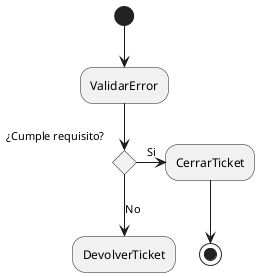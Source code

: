 @startuml CDU-CerrarTicket

(*) --> ValidarError
if "¿Cumple requisito?" then
-r-> [Si] CerrarTicket
else
-->[No] DevolverTicket
endif 
CerrarTicket --> (*)


@enduml
